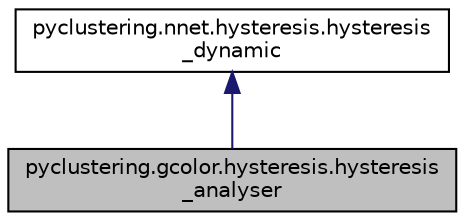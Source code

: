 digraph "pyclustering.gcolor.hysteresis.hysteresis_analyser"
{
 // INTERACTIVE_SVG=YES
 // LATEX_PDF_SIZE
  edge [fontname="Helvetica",fontsize="10",labelfontname="Helvetica",labelfontsize="10"];
  node [fontname="Helvetica",fontsize="10",shape=record];
  Node1 [label="pyclustering.gcolor.hysteresis.hysteresis\l_analyser",height=0.2,width=0.4,color="black", fillcolor="grey75", style="filled", fontcolor="black",tooltip="Performs analysis of output dynamic of the hysteresis oscillatory network to extract information abou..."];
  Node2 -> Node1 [dir="back",color="midnightblue",fontsize="10",style="solid",fontname="Helvetica"];
  Node2 [label="pyclustering.nnet.hysteresis.hysteresis\l_dynamic",height=0.2,width=0.4,color="black", fillcolor="white", style="filled",URL="$d8/d15/classpyclustering_1_1nnet_1_1hysteresis_1_1hysteresis__dynamic.html",tooltip="Represents output dynamic of hysteresis oscillatory network."];
}
